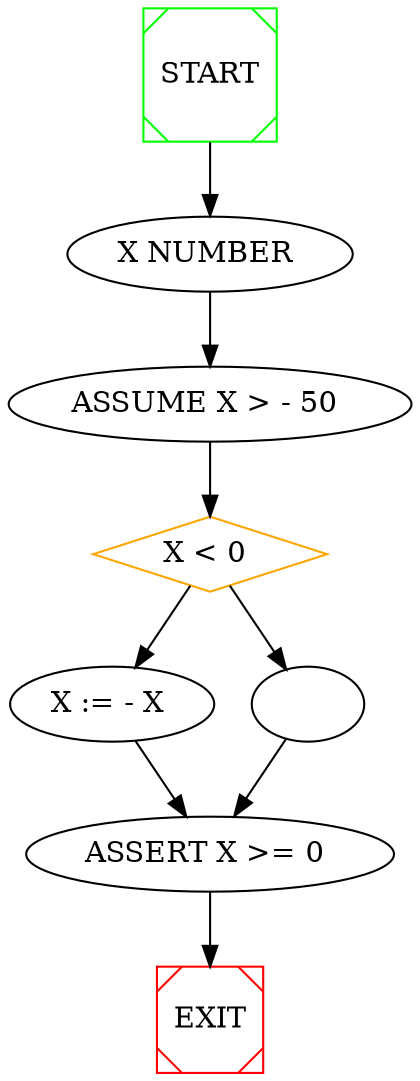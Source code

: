 digraph G {

	
	0[ label=""  ] ;
	
	0 -> 1 ;
	
	1[ label="X NUMBER "  ] ;
	
	1 -> 2 ;
	
	2[ label="ASSUME X > - 50 "  ] ;
	
	2 -> 3 ;
	
	3[ label="X < 0 " , color=orange, shape=diamond ] ;
	
	3 -> 4 ;
	3 -> 5 ;
	
	4[ label="X := - X "  ] ;
	
	4 -> 6 ;
	
	5[ label=""  ] ;
	
	5 -> 6 ;
	
	6[ label="ASSERT X >= 0 "  ] ;
	
	0[ label="START", shape=Msquare, color=green ] ;
	6 -> EXIT ;EXIT[ shape=Msquare, color=red ] ;
	
}